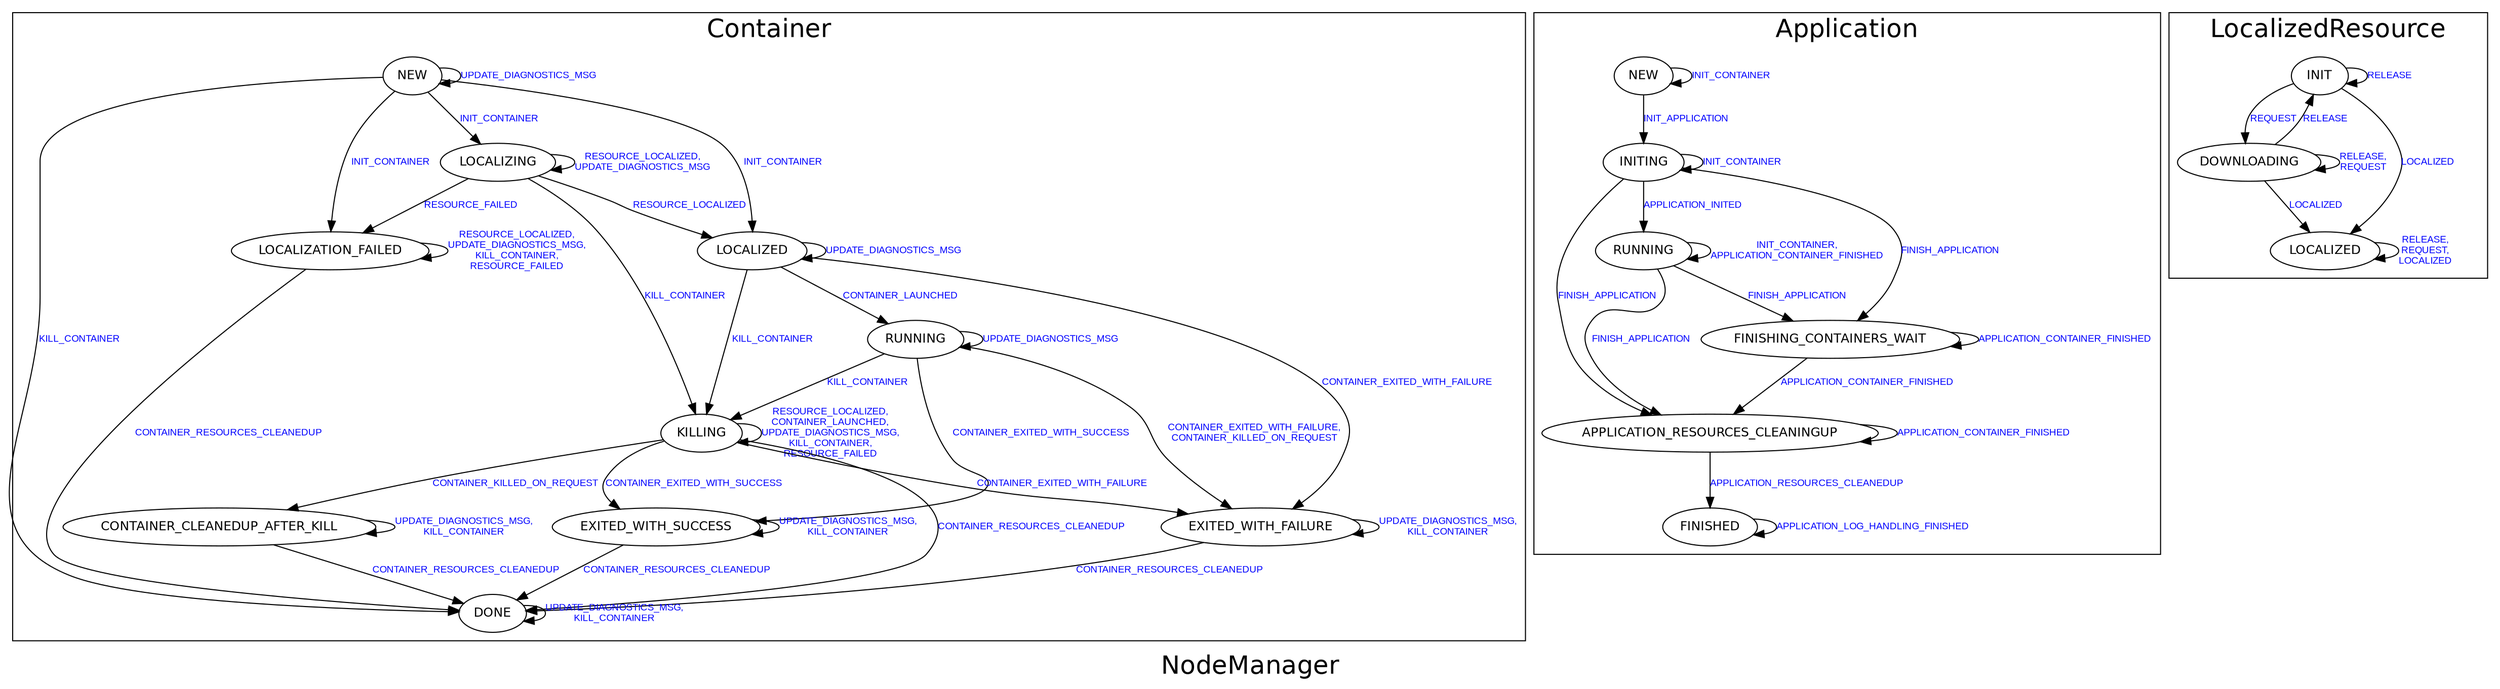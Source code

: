 digraph NodeManager {
graph [ label="NodeManager", fontsize=24, fontname=Helvetica];
node [fontsize=12, fontname=Helvetica];
edge [fontsize=9, fontcolor=blue, fontname=Arial];
subgraph cluster_Container {
label="Container"
  "Container.RUNNING" [ label = RUNNING ];
  "Container.RUNNING" -> "Container.EXITED_WITH_SUCCESS" [ label = "CONTAINER_EXITED_WITH_SUCCESS" ];
  "Container.RUNNING" -> "Container.RUNNING" [ label = "UPDATE_DIAGNOSTICS_MSG" ];
  "Container.RUNNING" -> "Container.KILLING" [ label = "KILL_CONTAINER" ];
  "Container.RUNNING" -> "Container.EXITED_WITH_FAILURE" [ label = "CONTAINER_EXITED_WITH_FAILURE,\nCONTAINER_KILLED_ON_REQUEST" ];
  "Container.DONE" [ label = DONE ];
  "Container.DONE" -> "Container.DONE" [ label = "UPDATE_DIAGNOSTICS_MSG,\nKILL_CONTAINER" ];
  "Container.KILLING" [ label = KILLING ];
  "Container.KILLING" -> "Container.EXITED_WITH_SUCCESS" [ label = "CONTAINER_EXITED_WITH_SUCCESS" ];
  "Container.KILLING" -> "Container.KILLING" [ label = "RESOURCE_LOCALIZED,\nCONTAINER_LAUNCHED,\nUPDATE_DIAGNOSTICS_MSG,\nKILL_CONTAINER,\nRESOURCE_FAILED" ];
  "Container.KILLING" -> "Container.DONE" [ label = "CONTAINER_RESOURCES_CLEANEDUP" ];
  "Container.KILLING" -> "Container.EXITED_WITH_FAILURE" [ label = "CONTAINER_EXITED_WITH_FAILURE" ];
  "Container.KILLING" -> "Container.CONTAINER_CLEANEDUP_AFTER_KILL" [ label = "CONTAINER_KILLED_ON_REQUEST" ];
  "Container.LOCALIZATION_FAILED" [ label = LOCALIZATION_FAILED ];
  "Container.LOCALIZATION_FAILED" -> "Container.LOCALIZATION_FAILED" [ label = "RESOURCE_LOCALIZED,\nUPDATE_DIAGNOSTICS_MSG,\nKILL_CONTAINER,\nRESOURCE_FAILED" ];
  "Container.LOCALIZATION_FAILED" -> "Container.DONE" [ label = "CONTAINER_RESOURCES_CLEANEDUP" ];
  "Container.LOCALIZING" [ label = LOCALIZING ];
  "Container.LOCALIZING" -> "Container.LOCALIZING" [ label = "RESOURCE_LOCALIZED,\nUPDATE_DIAGNOSTICS_MSG" ];
  "Container.LOCALIZING" -> "Container.LOCALIZED" [ label = "RESOURCE_LOCALIZED" ];
  "Container.LOCALIZING" -> "Container.KILLING" [ label = "KILL_CONTAINER" ];
  "Container.LOCALIZING" -> "Container.LOCALIZATION_FAILED" [ label = "RESOURCE_FAILED" ];
  "Container.NEW" [ label = NEW ];
  "Container.NEW" -> "Container.NEW" [ label = "UPDATE_DIAGNOSTICS_MSG" ];
  "Container.NEW" -> "Container.LOCALIZING" [ label = "INIT_CONTAINER" ];
  "Container.NEW" -> "Container.LOCALIZATION_FAILED" [ label = "INIT_CONTAINER" ];
  "Container.NEW" -> "Container.LOCALIZED" [ label = "INIT_CONTAINER" ];
  "Container.NEW" -> "Container.DONE" [ label = "KILL_CONTAINER" ];
  "Container.CONTAINER_CLEANEDUP_AFTER_KILL" [ label = CONTAINER_CLEANEDUP_AFTER_KILL ];
  "Container.CONTAINER_CLEANEDUP_AFTER_KILL" -> "Container.CONTAINER_CLEANEDUP_AFTER_KILL" [ label = "UPDATE_DIAGNOSTICS_MSG,\nKILL_CONTAINER" ];
  "Container.CONTAINER_CLEANEDUP_AFTER_KILL" -> "Container.DONE" [ label = "CONTAINER_RESOURCES_CLEANEDUP" ];
  "Container.LOCALIZED" [ label = LOCALIZED ];
  "Container.LOCALIZED" -> "Container.RUNNING" [ label = "CONTAINER_LAUNCHED" ];
  "Container.LOCALIZED" -> "Container.LOCALIZED" [ label = "UPDATE_DIAGNOSTICS_MSG" ];
  "Container.LOCALIZED" -> "Container.KILLING" [ label = "KILL_CONTAINER" ];
  "Container.LOCALIZED" -> "Container.EXITED_WITH_FAILURE" [ label = "CONTAINER_EXITED_WITH_FAILURE" ];
  "Container.EXITED_WITH_SUCCESS" [ label = EXITED_WITH_SUCCESS ];
  "Container.EXITED_WITH_SUCCESS" -> "Container.EXITED_WITH_SUCCESS" [ label = "UPDATE_DIAGNOSTICS_MSG,\nKILL_CONTAINER" ];
  "Container.EXITED_WITH_SUCCESS" -> "Container.DONE" [ label = "CONTAINER_RESOURCES_CLEANEDUP" ];
  "Container.EXITED_WITH_FAILURE" [ label = EXITED_WITH_FAILURE ];
  "Container.EXITED_WITH_FAILURE" -> "Container.EXITED_WITH_FAILURE" [ label = "UPDATE_DIAGNOSTICS_MSG,\nKILL_CONTAINER" ];
  "Container.EXITED_WITH_FAILURE" -> "Container.DONE" [ label = "CONTAINER_RESOURCES_CLEANEDUP" ];
}

subgraph cluster_Application {
label="Application"
  "Application.APPLICATION_RESOURCES_CLEANINGUP" [ label = APPLICATION_RESOURCES_CLEANINGUP ];
  "Application.APPLICATION_RESOURCES_CLEANINGUP" -> "Application.FINISHED" [ label = "APPLICATION_RESOURCES_CLEANEDUP" ];
  "Application.APPLICATION_RESOURCES_CLEANINGUP" -> "Application.APPLICATION_RESOURCES_CLEANINGUP" [ label = "APPLICATION_CONTAINER_FINISHED" ];
  "Application.FINISHING_CONTAINERS_WAIT" [ label = FINISHING_CONTAINERS_WAIT ];
  "Application.FINISHING_CONTAINERS_WAIT" -> "Application.FINISHING_CONTAINERS_WAIT" [ label = "APPLICATION_CONTAINER_FINISHED" ];
  "Application.FINISHING_CONTAINERS_WAIT" -> "Application.APPLICATION_RESOURCES_CLEANINGUP" [ label = "APPLICATION_CONTAINER_FINISHED" ];
  "Application.NEW" [ label = NEW ];
  "Application.NEW" -> "Application.INITING" [ label = "INIT_APPLICATION" ];
  "Application.NEW" -> "Application.NEW" [ label = "INIT_CONTAINER" ];
  "Application.INITING" [ label = INITING ];
  "Application.INITING" -> "Application.RUNNING" [ label = "APPLICATION_INITED" ];
  "Application.INITING" -> "Application.INITING" [ label = "INIT_CONTAINER" ];
  "Application.INITING" -> "Application.FINISHING_CONTAINERS_WAIT" [ label = "FINISH_APPLICATION" ];
  "Application.INITING" -> "Application.APPLICATION_RESOURCES_CLEANINGUP" [ label = "FINISH_APPLICATION" ];
  "Application.FINISHED" [ label = FINISHED ];
  "Application.FINISHED" -> "Application.FINISHED" [ label = "APPLICATION_LOG_HANDLING_FINISHED" ];
  "Application.RUNNING" [ label = RUNNING ];
  "Application.RUNNING" -> "Application.RUNNING" [ label = "INIT_CONTAINER,\nAPPLICATION_CONTAINER_FINISHED" ];
  "Application.RUNNING" -> "Application.FINISHING_CONTAINERS_WAIT" [ label = "FINISH_APPLICATION" ];
  "Application.RUNNING" -> "Application.APPLICATION_RESOURCES_CLEANINGUP" [ label = "FINISH_APPLICATION" ];
}

subgraph cluster_LocalizedResource {
label="LocalizedResource"
  "LocalizedResource.INIT" [ label = INIT ];
  "LocalizedResource.INIT" -> "LocalizedResource.INIT" [ label = "RELEASE" ];
  "LocalizedResource.INIT" -> "LocalizedResource.DOWNLOADING" [ label = "REQUEST" ];
  "LocalizedResource.INIT" -> "LocalizedResource.LOCALIZED" [ label = "LOCALIZED" ];
  "LocalizedResource.DOWNLOADING" [ label = DOWNLOADING ];
  "LocalizedResource.DOWNLOADING" -> "LocalizedResource.INIT" [ label = "RELEASE" ];
  "LocalizedResource.DOWNLOADING" -> "LocalizedResource.DOWNLOADING" [ label = "RELEASE,\nREQUEST" ];
  "LocalizedResource.DOWNLOADING" -> "LocalizedResource.LOCALIZED" [ label = "LOCALIZED" ];
  "LocalizedResource.LOCALIZED" [ label = LOCALIZED ];
  "LocalizedResource.LOCALIZED" -> "LocalizedResource.LOCALIZED" [ label = "RELEASE,\nREQUEST,\nLOCALIZED" ];
}

}

